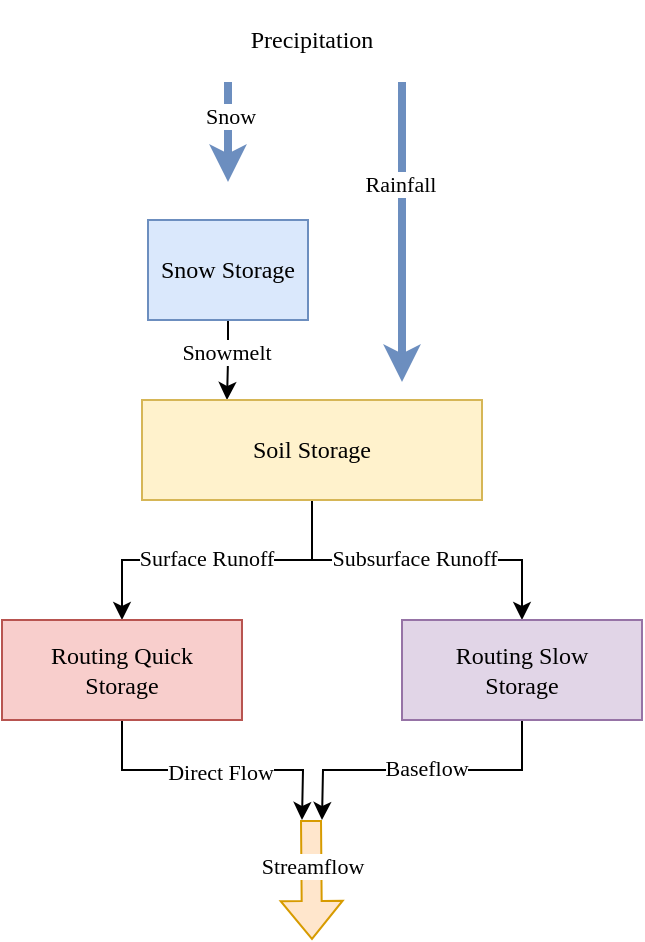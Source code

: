 <mxfile version="26.1.1">
  <diagram name="Page-1" id="iFNDyQx07EiyHLcinPKG">
    <mxGraphModel dx="1114" dy="923" grid="1" gridSize="10" guides="1" tooltips="1" connect="1" arrows="1" fold="1" page="1" pageScale="1" pageWidth="827" pageHeight="1169" math="0" shadow="0">
      <root>
        <mxCell id="0" />
        <mxCell id="1" parent="0" />
        <mxCell id="ORl79wuxFDf71ensOsVK-6" style="edgeStyle=orthogonalEdgeStyle;rounded=0;orthogonalLoop=1;jettySize=auto;html=1;exitX=0.5;exitY=1;exitDx=0;exitDy=0;entryX=0.25;entryY=0;entryDx=0;entryDy=0;fontFamily=Fira Sans;" parent="1" source="ORl79wuxFDf71ensOsVK-1" target="ORl79wuxFDf71ensOsVK-2" edge="1">
          <mxGeometry relative="1" as="geometry" />
        </mxCell>
        <mxCell id="ORl79wuxFDf71ensOsVK-15" value="Snowmelt" style="edgeLabel;html=1;align=center;verticalAlign=middle;resizable=0;points=[];fontFamily=Fira Sans;" parent="ORl79wuxFDf71ensOsVK-6" vertex="1" connectable="0">
          <mxGeometry x="-0.21" y="-1" relative="1" as="geometry">
            <mxPoint as="offset" />
          </mxGeometry>
        </mxCell>
        <mxCell id="ORl79wuxFDf71ensOsVK-1" value="Snow Storage" style="rounded=0;whiteSpace=wrap;html=1;fillColor=#dae8fc;strokeColor=#6c8ebf;fontFamily=Fira Sans;" parent="1" vertex="1">
          <mxGeometry x="373" y="200" width="80" height="50" as="geometry" />
        </mxCell>
        <mxCell id="ORl79wuxFDf71ensOsVK-7" style="edgeStyle=orthogonalEdgeStyle;rounded=0;orthogonalLoop=1;jettySize=auto;html=1;exitX=0.5;exitY=1;exitDx=0;exitDy=0;entryX=0.5;entryY=0;entryDx=0;entryDy=0;fontFamily=Fira Sans;" parent="1" source="ORl79wuxFDf71ensOsVK-2" target="ORl79wuxFDf71ensOsVK-3" edge="1">
          <mxGeometry relative="1" as="geometry" />
        </mxCell>
        <mxCell id="ORl79wuxFDf71ensOsVK-20" value="Surface Runoff" style="edgeLabel;html=1;align=center;verticalAlign=middle;resizable=0;points=[];fontFamily=Fira Sans;" parent="ORl79wuxFDf71ensOsVK-7" vertex="1" connectable="0">
          <mxGeometry x="0.297" y="-1" relative="1" as="geometry">
            <mxPoint x="17" as="offset" />
          </mxGeometry>
        </mxCell>
        <mxCell id="ORl79wuxFDf71ensOsVK-8" style="edgeStyle=orthogonalEdgeStyle;rounded=0;orthogonalLoop=1;jettySize=auto;html=1;exitX=0.5;exitY=1;exitDx=0;exitDy=0;entryX=0.5;entryY=0;entryDx=0;entryDy=0;fontFamily=Fira Sans;" parent="1" source="ORl79wuxFDf71ensOsVK-2" target="ORl79wuxFDf71ensOsVK-4" edge="1">
          <mxGeometry relative="1" as="geometry" />
        </mxCell>
        <mxCell id="ORl79wuxFDf71ensOsVK-21" value="Subsurface Runoff" style="edgeLabel;html=1;align=center;verticalAlign=middle;resizable=0;points=[];fontFamily=Fira Sans;" parent="ORl79wuxFDf71ensOsVK-8" vertex="1" connectable="0">
          <mxGeometry x="0.161" y="1" relative="1" as="geometry">
            <mxPoint x="-15" as="offset" />
          </mxGeometry>
        </mxCell>
        <mxCell id="ORl79wuxFDf71ensOsVK-2" value="Soil Storage" style="rounded=0;whiteSpace=wrap;html=1;fillColor=#fff2cc;strokeColor=#d6b656;fontFamily=Fira Sans;" parent="1" vertex="1">
          <mxGeometry x="370" y="290" width="170" height="50" as="geometry" />
        </mxCell>
        <mxCell id="ORl79wuxFDf71ensOsVK-17" style="edgeStyle=orthogonalEdgeStyle;rounded=0;orthogonalLoop=1;jettySize=auto;html=1;exitX=0.5;exitY=1;exitDx=0;exitDy=0;fontFamily=Fira Sans;" parent="1" source="ORl79wuxFDf71ensOsVK-3" edge="1">
          <mxGeometry relative="1" as="geometry">
            <mxPoint x="450" y="500" as="targetPoint" />
          </mxGeometry>
        </mxCell>
        <mxCell id="QZQvxnnolzLZUkpKro1k-1" value="Direct Flow" style="edgeLabel;html=1;align=center;verticalAlign=middle;resizable=0;points=[];fontFamily=Fira Sans;" vertex="1" connectable="0" parent="ORl79wuxFDf71ensOsVK-17">
          <mxGeometry x="-0.111" y="-1" relative="1" as="geometry">
            <mxPoint x="11" as="offset" />
          </mxGeometry>
        </mxCell>
        <mxCell id="ORl79wuxFDf71ensOsVK-3" value="Routing Quick&lt;div&gt;Storage&lt;/div&gt;" style="rounded=0;whiteSpace=wrap;html=1;fillColor=#f8cecc;strokeColor=#b85450;fontFamily=Fira Sans;" parent="1" vertex="1">
          <mxGeometry x="300" y="400" width="120" height="50" as="geometry" />
        </mxCell>
        <mxCell id="ORl79wuxFDf71ensOsVK-18" style="edgeStyle=orthogonalEdgeStyle;rounded=0;orthogonalLoop=1;jettySize=auto;html=1;exitX=0.5;exitY=1;exitDx=0;exitDy=0;fontFamily=Fira Sans;" parent="1" source="ORl79wuxFDf71ensOsVK-4" edge="1">
          <mxGeometry relative="1" as="geometry">
            <mxPoint x="460" y="500" as="targetPoint" />
          </mxGeometry>
        </mxCell>
        <mxCell id="QZQvxnnolzLZUkpKro1k-2" value="Baseflow" style="edgeLabel;html=1;align=center;verticalAlign=middle;resizable=0;points=[];fontFamily=Fira Sans;" vertex="1" connectable="0" parent="ORl79wuxFDf71ensOsVK-18">
          <mxGeometry x="-0.025" y="-1" relative="1" as="geometry">
            <mxPoint as="offset" />
          </mxGeometry>
        </mxCell>
        <mxCell id="ORl79wuxFDf71ensOsVK-4" value="Routing Slow&lt;div&gt;Storage&lt;/div&gt;" style="rounded=0;whiteSpace=wrap;html=1;fillColor=#e1d5e7;strokeColor=#9673a6;fontFamily=Fira Sans;" parent="1" vertex="1">
          <mxGeometry x="500" y="400" width="120" height="50" as="geometry" />
        </mxCell>
        <mxCell id="ORl79wuxFDf71ensOsVK-9" value="" style="endArrow=classic;html=1;rounded=0;strokeWidth=4;fillColor=#dae8fc;strokeColor=#6c8ebf;fontFamily=Fira Sans;" parent="1" edge="1">
          <mxGeometry width="50" height="50" relative="1" as="geometry">
            <mxPoint x="413" y="131" as="sourcePoint" />
            <mxPoint x="413" y="181" as="targetPoint" />
          </mxGeometry>
        </mxCell>
        <mxCell id="ORl79wuxFDf71ensOsVK-13" value="Snow" style="edgeLabel;html=1;align=center;verticalAlign=middle;resizable=0;points=[];fontFamily=Fira Sans;" parent="ORl79wuxFDf71ensOsVK-9" vertex="1" connectable="0">
          <mxGeometry x="-0.32" y="1" relative="1" as="geometry">
            <mxPoint as="offset" />
          </mxGeometry>
        </mxCell>
        <mxCell id="ORl79wuxFDf71ensOsVK-11" value="" style="endArrow=classic;html=1;rounded=0;strokeWidth=4;fillColor=#dae8fc;strokeColor=#6c8ebf;fontFamily=Fira Sans;" parent="1" edge="1">
          <mxGeometry width="50" height="50" relative="1" as="geometry">
            <mxPoint x="500" y="131" as="sourcePoint" />
            <mxPoint x="500" y="281" as="targetPoint" />
          </mxGeometry>
        </mxCell>
        <mxCell id="ORl79wuxFDf71ensOsVK-14" value="Rainfall" style="edgeLabel;html=1;align=center;verticalAlign=middle;resizable=0;points=[];fontFamily=Fira Sans;" parent="ORl79wuxFDf71ensOsVK-11" vertex="1" connectable="0">
          <mxGeometry x="-0.32" y="-1" relative="1" as="geometry">
            <mxPoint as="offset" />
          </mxGeometry>
        </mxCell>
        <mxCell id="ORl79wuxFDf71ensOsVK-12" value="Precipitation" style="rounded=0;whiteSpace=wrap;html=1;strokeColor=none;fontFamily=Fira Sans;" parent="1" vertex="1">
          <mxGeometry x="395" y="90" width="120" height="40" as="geometry" />
        </mxCell>
        <mxCell id="ORl79wuxFDf71ensOsVK-16" value="" style="shape=flexArrow;endArrow=classic;html=1;rounded=0;fillColor=#ffe6cc;strokeColor=#d79b00;fontFamily=Fira Sans;" parent="1" edge="1">
          <mxGeometry width="50" height="50" relative="1" as="geometry">
            <mxPoint x="454.5" y="500" as="sourcePoint" />
            <mxPoint x="455" y="560" as="targetPoint" />
          </mxGeometry>
        </mxCell>
        <mxCell id="ORl79wuxFDf71ensOsVK-19" value="Streamflow" style="edgeLabel;html=1;align=center;verticalAlign=middle;resizable=0;points=[];fontFamily=Fira Sans;" parent="ORl79wuxFDf71ensOsVK-16" vertex="1" connectable="0">
          <mxGeometry x="0.303" y="4" relative="1" as="geometry">
            <mxPoint x="-4" y="-16" as="offset" />
          </mxGeometry>
        </mxCell>
      </root>
    </mxGraphModel>
  </diagram>
</mxfile>
